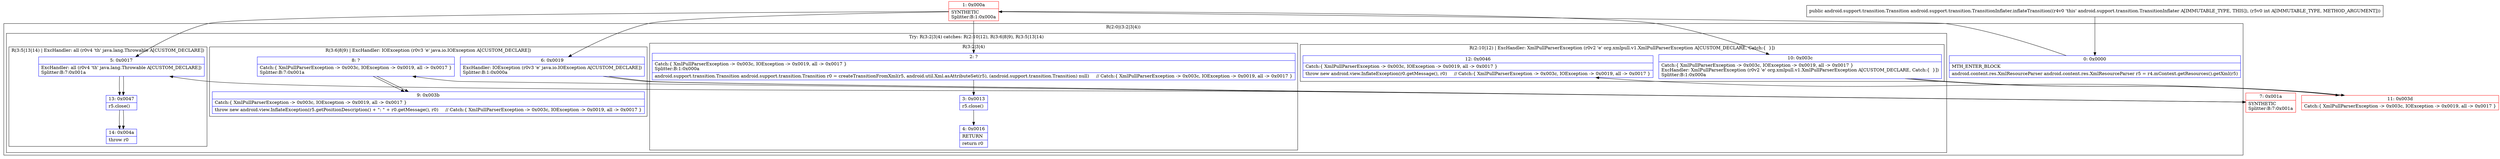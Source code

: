 digraph "CFG forandroid.support.transition.TransitionInflater.inflateTransition(I)Landroid\/support\/transition\/Transition;" {
subgraph cluster_Region_1171203867 {
label = "R(2:0|(3:2|3|4))";
node [shape=record,color=blue];
Node_0 [shape=record,label="{0\:\ 0x0000|MTH_ENTER_BLOCK\l|android.content.res.XmlResourceParser android.content.res.XmlResourceParser r5 = r4.mContext.getResources().getXml(r5)\l}"];
subgraph cluster_TryCatchRegion_1633467152 {
label = "Try: R(3:2|3|4) catches: R(2:10|12), R(3:6|8|9), R(3:5|13|14)";
node [shape=record,color=blue];
subgraph cluster_Region_780559218 {
label = "R(3:2|3|4)";
node [shape=record,color=blue];
Node_2 [shape=record,label="{2\:\ ?|Catch:\{ XmlPullParserException \-\> 0x003c, IOException \-\> 0x0019, all \-\> 0x0017 \}\lSplitter:B:1:0x000a\l|android.support.transition.Transition android.support.transition.Transition r0 = createTransitionFromXml(r5, android.util.Xml.asAttributeSet(r5), (android.support.transition.Transition) null)     \/\/ Catch:\{ XmlPullParserException \-\> 0x003c, IOException \-\> 0x0019, all \-\> 0x0017 \}\l}"];
Node_3 [shape=record,label="{3\:\ 0x0013|r5.close()\l}"];
Node_4 [shape=record,label="{4\:\ 0x0016|RETURN\l|return r0\l}"];
}
subgraph cluster_Region_1498350678 {
label = "R(2:10|12) | ExcHandler: XmlPullParserException (r0v2 'e' org.xmlpull.v1.XmlPullParserException A[CUSTOM_DECLARE, Catch:\{  \}])\l";
node [shape=record,color=blue];
Node_10 [shape=record,label="{10\:\ 0x003c|Catch:\{ XmlPullParserException \-\> 0x003c, IOException \-\> 0x0019, all \-\> 0x0017 \}\lExcHandler: XmlPullParserException (r0v2 'e' org.xmlpull.v1.XmlPullParserException A[CUSTOM_DECLARE, Catch:\{  \}])\lSplitter:B:1:0x000a\l}"];
Node_12 [shape=record,label="{12\:\ 0x0046|Catch:\{ XmlPullParserException \-\> 0x003c, IOException \-\> 0x0019, all \-\> 0x0017 \}\l|throw new android.view.InflateException(r0.getMessage(), r0)     \/\/ Catch:\{ XmlPullParserException \-\> 0x003c, IOException \-\> 0x0019, all \-\> 0x0017 \}\l}"];
}
subgraph cluster_Region_1826564773 {
label = "R(3:6|8|9) | ExcHandler: IOException (r0v3 'e' java.io.IOException A[CUSTOM_DECLARE])\l";
node [shape=record,color=blue];
Node_6 [shape=record,label="{6\:\ 0x0019|ExcHandler: IOException (r0v3 'e' java.io.IOException A[CUSTOM_DECLARE])\lSplitter:B:1:0x000a\l}"];
Node_8 [shape=record,label="{8\:\ ?|Catch:\{ XmlPullParserException \-\> 0x003c, IOException \-\> 0x0019, all \-\> 0x0017 \}\lSplitter:B:7:0x001a\l}"];
Node_9 [shape=record,label="{9\:\ 0x003b|Catch:\{ XmlPullParserException \-\> 0x003c, IOException \-\> 0x0019, all \-\> 0x0017 \}\l|throw new android.view.InflateException(r5.getPositionDescription() + \": \" + r0.getMessage(), r0)     \/\/ Catch:\{ XmlPullParserException \-\> 0x003c, IOException \-\> 0x0019, all \-\> 0x0017 \}\l}"];
}
subgraph cluster_Region_395519563 {
label = "R(3:5|13|14) | ExcHandler: all (r0v4 'th' java.lang.Throwable A[CUSTOM_DECLARE])\l";
node [shape=record,color=blue];
Node_5 [shape=record,label="{5\:\ 0x0017|ExcHandler: all (r0v4 'th' java.lang.Throwable A[CUSTOM_DECLARE])\lSplitter:B:7:0x001a\l}"];
Node_13 [shape=record,label="{13\:\ 0x0047|r5.close()\l}"];
Node_14 [shape=record,label="{14\:\ 0x004a|throw r0\l}"];
}
}
}
subgraph cluster_Region_1498350678 {
label = "R(2:10|12) | ExcHandler: XmlPullParserException (r0v2 'e' org.xmlpull.v1.XmlPullParserException A[CUSTOM_DECLARE, Catch:\{  \}])\l";
node [shape=record,color=blue];
Node_10 [shape=record,label="{10\:\ 0x003c|Catch:\{ XmlPullParserException \-\> 0x003c, IOException \-\> 0x0019, all \-\> 0x0017 \}\lExcHandler: XmlPullParserException (r0v2 'e' org.xmlpull.v1.XmlPullParserException A[CUSTOM_DECLARE, Catch:\{  \}])\lSplitter:B:1:0x000a\l}"];
Node_12 [shape=record,label="{12\:\ 0x0046|Catch:\{ XmlPullParserException \-\> 0x003c, IOException \-\> 0x0019, all \-\> 0x0017 \}\l|throw new android.view.InflateException(r0.getMessage(), r0)     \/\/ Catch:\{ XmlPullParserException \-\> 0x003c, IOException \-\> 0x0019, all \-\> 0x0017 \}\l}"];
}
subgraph cluster_Region_1826564773 {
label = "R(3:6|8|9) | ExcHandler: IOException (r0v3 'e' java.io.IOException A[CUSTOM_DECLARE])\l";
node [shape=record,color=blue];
Node_6 [shape=record,label="{6\:\ 0x0019|ExcHandler: IOException (r0v3 'e' java.io.IOException A[CUSTOM_DECLARE])\lSplitter:B:1:0x000a\l}"];
Node_8 [shape=record,label="{8\:\ ?|Catch:\{ XmlPullParserException \-\> 0x003c, IOException \-\> 0x0019, all \-\> 0x0017 \}\lSplitter:B:7:0x001a\l}"];
Node_9 [shape=record,label="{9\:\ 0x003b|Catch:\{ XmlPullParserException \-\> 0x003c, IOException \-\> 0x0019, all \-\> 0x0017 \}\l|throw new android.view.InflateException(r5.getPositionDescription() + \": \" + r0.getMessage(), r0)     \/\/ Catch:\{ XmlPullParserException \-\> 0x003c, IOException \-\> 0x0019, all \-\> 0x0017 \}\l}"];
}
subgraph cluster_Region_395519563 {
label = "R(3:5|13|14) | ExcHandler: all (r0v4 'th' java.lang.Throwable A[CUSTOM_DECLARE])\l";
node [shape=record,color=blue];
Node_5 [shape=record,label="{5\:\ 0x0017|ExcHandler: all (r0v4 'th' java.lang.Throwable A[CUSTOM_DECLARE])\lSplitter:B:7:0x001a\l}"];
Node_13 [shape=record,label="{13\:\ 0x0047|r5.close()\l}"];
Node_14 [shape=record,label="{14\:\ 0x004a|throw r0\l}"];
}
Node_1 [shape=record,color=red,label="{1\:\ 0x000a|SYNTHETIC\lSplitter:B:1:0x000a\l}"];
Node_7 [shape=record,color=red,label="{7\:\ 0x001a|SYNTHETIC\lSplitter:B:7:0x001a\l}"];
Node_11 [shape=record,color=red,label="{11\:\ 0x003d|Catch:\{ XmlPullParserException \-\> 0x003c, IOException \-\> 0x0019, all \-\> 0x0017 \}\l}"];
MethodNode[shape=record,label="{public android.support.transition.Transition android.support.transition.TransitionInflater.inflateTransition((r4v0 'this' android.support.transition.TransitionInflater A[IMMUTABLE_TYPE, THIS]), (r5v0 int A[IMMUTABLE_TYPE, METHOD_ARGUMENT])) }"];
MethodNode -> Node_0;
Node_0 -> Node_1;
Node_2 -> Node_3;
Node_3 -> Node_4;
Node_10 -> Node_11;
Node_6 -> Node_7;
Node_8 -> Node_9;
Node_5 -> Node_13;
Node_13 -> Node_14;
Node_10 -> Node_11;
Node_6 -> Node_7;
Node_8 -> Node_9;
Node_5 -> Node_13;
Node_13 -> Node_14;
Node_1 -> Node_2;
Node_1 -> Node_10;
Node_1 -> Node_6;
Node_1 -> Node_5;
Node_7 -> Node_8;
Node_7 -> Node_5;
Node_11 -> Node_12;
}

